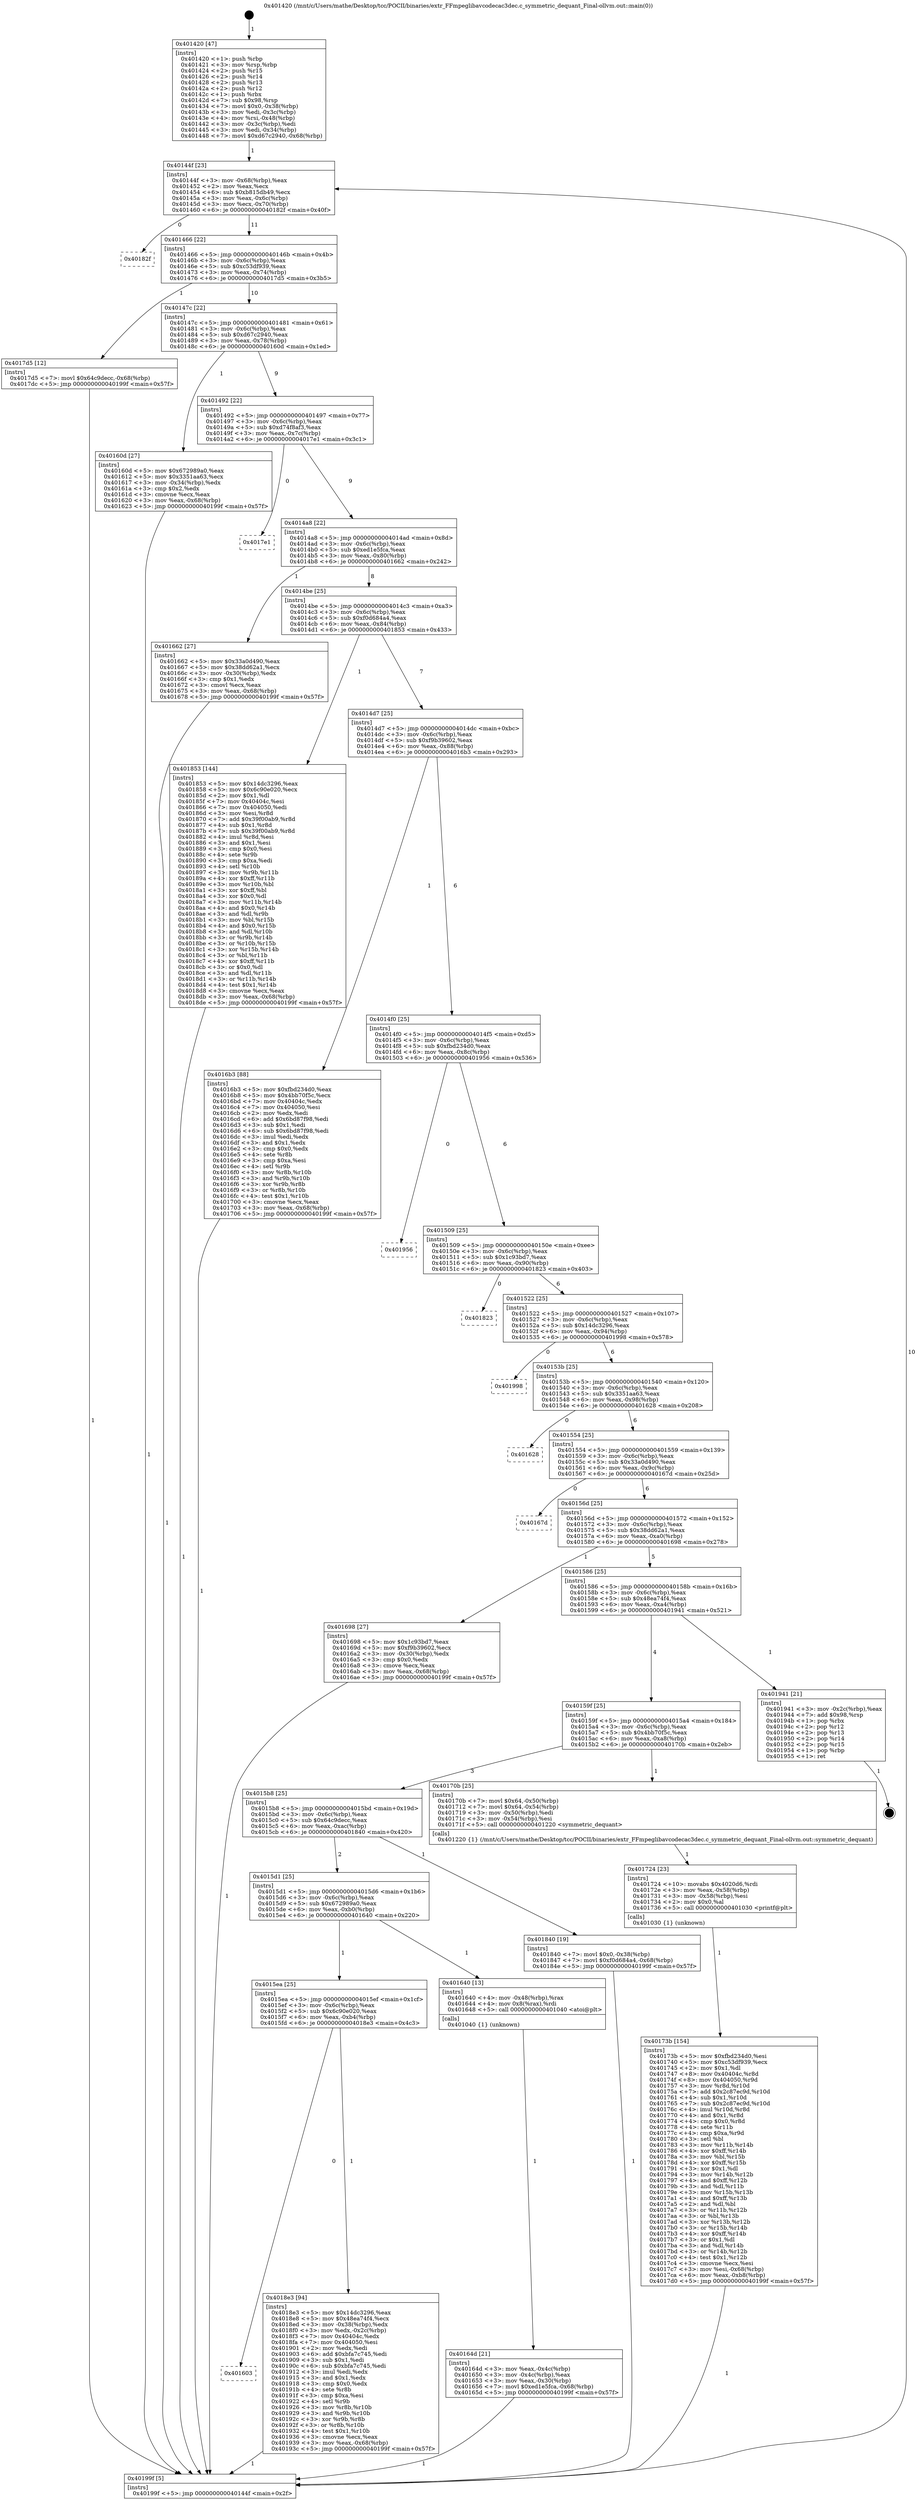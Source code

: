 digraph "0x401420" {
  label = "0x401420 (/mnt/c/Users/mathe/Desktop/tcc/POCII/binaries/extr_FFmpeglibavcodecac3dec.c_symmetric_dequant_Final-ollvm.out::main(0))"
  labelloc = "t"
  node[shape=record]

  Entry [label="",width=0.3,height=0.3,shape=circle,fillcolor=black,style=filled]
  "0x40144f" [label="{
     0x40144f [23]\l
     | [instrs]\l
     &nbsp;&nbsp;0x40144f \<+3\>: mov -0x68(%rbp),%eax\l
     &nbsp;&nbsp;0x401452 \<+2\>: mov %eax,%ecx\l
     &nbsp;&nbsp;0x401454 \<+6\>: sub $0xb815db49,%ecx\l
     &nbsp;&nbsp;0x40145a \<+3\>: mov %eax,-0x6c(%rbp)\l
     &nbsp;&nbsp;0x40145d \<+3\>: mov %ecx,-0x70(%rbp)\l
     &nbsp;&nbsp;0x401460 \<+6\>: je 000000000040182f \<main+0x40f\>\l
  }"]
  "0x40182f" [label="{
     0x40182f\l
  }", style=dashed]
  "0x401466" [label="{
     0x401466 [22]\l
     | [instrs]\l
     &nbsp;&nbsp;0x401466 \<+5\>: jmp 000000000040146b \<main+0x4b\>\l
     &nbsp;&nbsp;0x40146b \<+3\>: mov -0x6c(%rbp),%eax\l
     &nbsp;&nbsp;0x40146e \<+5\>: sub $0xc53df939,%eax\l
     &nbsp;&nbsp;0x401473 \<+3\>: mov %eax,-0x74(%rbp)\l
     &nbsp;&nbsp;0x401476 \<+6\>: je 00000000004017d5 \<main+0x3b5\>\l
  }"]
  Exit [label="",width=0.3,height=0.3,shape=circle,fillcolor=black,style=filled,peripheries=2]
  "0x4017d5" [label="{
     0x4017d5 [12]\l
     | [instrs]\l
     &nbsp;&nbsp;0x4017d5 \<+7\>: movl $0x64c9decc,-0x68(%rbp)\l
     &nbsp;&nbsp;0x4017dc \<+5\>: jmp 000000000040199f \<main+0x57f\>\l
  }"]
  "0x40147c" [label="{
     0x40147c [22]\l
     | [instrs]\l
     &nbsp;&nbsp;0x40147c \<+5\>: jmp 0000000000401481 \<main+0x61\>\l
     &nbsp;&nbsp;0x401481 \<+3\>: mov -0x6c(%rbp),%eax\l
     &nbsp;&nbsp;0x401484 \<+5\>: sub $0xd67c2940,%eax\l
     &nbsp;&nbsp;0x401489 \<+3\>: mov %eax,-0x78(%rbp)\l
     &nbsp;&nbsp;0x40148c \<+6\>: je 000000000040160d \<main+0x1ed\>\l
  }"]
  "0x401603" [label="{
     0x401603\l
  }", style=dashed]
  "0x40160d" [label="{
     0x40160d [27]\l
     | [instrs]\l
     &nbsp;&nbsp;0x40160d \<+5\>: mov $0x672989a0,%eax\l
     &nbsp;&nbsp;0x401612 \<+5\>: mov $0x3351aa63,%ecx\l
     &nbsp;&nbsp;0x401617 \<+3\>: mov -0x34(%rbp),%edx\l
     &nbsp;&nbsp;0x40161a \<+3\>: cmp $0x2,%edx\l
     &nbsp;&nbsp;0x40161d \<+3\>: cmovne %ecx,%eax\l
     &nbsp;&nbsp;0x401620 \<+3\>: mov %eax,-0x68(%rbp)\l
     &nbsp;&nbsp;0x401623 \<+5\>: jmp 000000000040199f \<main+0x57f\>\l
  }"]
  "0x401492" [label="{
     0x401492 [22]\l
     | [instrs]\l
     &nbsp;&nbsp;0x401492 \<+5\>: jmp 0000000000401497 \<main+0x77\>\l
     &nbsp;&nbsp;0x401497 \<+3\>: mov -0x6c(%rbp),%eax\l
     &nbsp;&nbsp;0x40149a \<+5\>: sub $0xd74f8af3,%eax\l
     &nbsp;&nbsp;0x40149f \<+3\>: mov %eax,-0x7c(%rbp)\l
     &nbsp;&nbsp;0x4014a2 \<+6\>: je 00000000004017e1 \<main+0x3c1\>\l
  }"]
  "0x40199f" [label="{
     0x40199f [5]\l
     | [instrs]\l
     &nbsp;&nbsp;0x40199f \<+5\>: jmp 000000000040144f \<main+0x2f\>\l
  }"]
  "0x401420" [label="{
     0x401420 [47]\l
     | [instrs]\l
     &nbsp;&nbsp;0x401420 \<+1\>: push %rbp\l
     &nbsp;&nbsp;0x401421 \<+3\>: mov %rsp,%rbp\l
     &nbsp;&nbsp;0x401424 \<+2\>: push %r15\l
     &nbsp;&nbsp;0x401426 \<+2\>: push %r14\l
     &nbsp;&nbsp;0x401428 \<+2\>: push %r13\l
     &nbsp;&nbsp;0x40142a \<+2\>: push %r12\l
     &nbsp;&nbsp;0x40142c \<+1\>: push %rbx\l
     &nbsp;&nbsp;0x40142d \<+7\>: sub $0x98,%rsp\l
     &nbsp;&nbsp;0x401434 \<+7\>: movl $0x0,-0x38(%rbp)\l
     &nbsp;&nbsp;0x40143b \<+3\>: mov %edi,-0x3c(%rbp)\l
     &nbsp;&nbsp;0x40143e \<+4\>: mov %rsi,-0x48(%rbp)\l
     &nbsp;&nbsp;0x401442 \<+3\>: mov -0x3c(%rbp),%edi\l
     &nbsp;&nbsp;0x401445 \<+3\>: mov %edi,-0x34(%rbp)\l
     &nbsp;&nbsp;0x401448 \<+7\>: movl $0xd67c2940,-0x68(%rbp)\l
  }"]
  "0x4018e3" [label="{
     0x4018e3 [94]\l
     | [instrs]\l
     &nbsp;&nbsp;0x4018e3 \<+5\>: mov $0x14dc3296,%eax\l
     &nbsp;&nbsp;0x4018e8 \<+5\>: mov $0x48ea74f4,%ecx\l
     &nbsp;&nbsp;0x4018ed \<+3\>: mov -0x38(%rbp),%edx\l
     &nbsp;&nbsp;0x4018f0 \<+3\>: mov %edx,-0x2c(%rbp)\l
     &nbsp;&nbsp;0x4018f3 \<+7\>: mov 0x40404c,%edx\l
     &nbsp;&nbsp;0x4018fa \<+7\>: mov 0x404050,%esi\l
     &nbsp;&nbsp;0x401901 \<+2\>: mov %edx,%edi\l
     &nbsp;&nbsp;0x401903 \<+6\>: add $0xbfa7c745,%edi\l
     &nbsp;&nbsp;0x401909 \<+3\>: sub $0x1,%edi\l
     &nbsp;&nbsp;0x40190c \<+6\>: sub $0xbfa7c745,%edi\l
     &nbsp;&nbsp;0x401912 \<+3\>: imul %edi,%edx\l
     &nbsp;&nbsp;0x401915 \<+3\>: and $0x1,%edx\l
     &nbsp;&nbsp;0x401918 \<+3\>: cmp $0x0,%edx\l
     &nbsp;&nbsp;0x40191b \<+4\>: sete %r8b\l
     &nbsp;&nbsp;0x40191f \<+3\>: cmp $0xa,%esi\l
     &nbsp;&nbsp;0x401922 \<+4\>: setl %r9b\l
     &nbsp;&nbsp;0x401926 \<+3\>: mov %r8b,%r10b\l
     &nbsp;&nbsp;0x401929 \<+3\>: and %r9b,%r10b\l
     &nbsp;&nbsp;0x40192c \<+3\>: xor %r9b,%r8b\l
     &nbsp;&nbsp;0x40192f \<+3\>: or %r8b,%r10b\l
     &nbsp;&nbsp;0x401932 \<+4\>: test $0x1,%r10b\l
     &nbsp;&nbsp;0x401936 \<+3\>: cmovne %ecx,%eax\l
     &nbsp;&nbsp;0x401939 \<+3\>: mov %eax,-0x68(%rbp)\l
     &nbsp;&nbsp;0x40193c \<+5\>: jmp 000000000040199f \<main+0x57f\>\l
  }"]
  "0x4017e1" [label="{
     0x4017e1\l
  }", style=dashed]
  "0x4014a8" [label="{
     0x4014a8 [22]\l
     | [instrs]\l
     &nbsp;&nbsp;0x4014a8 \<+5\>: jmp 00000000004014ad \<main+0x8d\>\l
     &nbsp;&nbsp;0x4014ad \<+3\>: mov -0x6c(%rbp),%eax\l
     &nbsp;&nbsp;0x4014b0 \<+5\>: sub $0xed1e5fca,%eax\l
     &nbsp;&nbsp;0x4014b5 \<+3\>: mov %eax,-0x80(%rbp)\l
     &nbsp;&nbsp;0x4014b8 \<+6\>: je 0000000000401662 \<main+0x242\>\l
  }"]
  "0x40173b" [label="{
     0x40173b [154]\l
     | [instrs]\l
     &nbsp;&nbsp;0x40173b \<+5\>: mov $0xfbd234d0,%esi\l
     &nbsp;&nbsp;0x401740 \<+5\>: mov $0xc53df939,%ecx\l
     &nbsp;&nbsp;0x401745 \<+2\>: mov $0x1,%dl\l
     &nbsp;&nbsp;0x401747 \<+8\>: mov 0x40404c,%r8d\l
     &nbsp;&nbsp;0x40174f \<+8\>: mov 0x404050,%r9d\l
     &nbsp;&nbsp;0x401757 \<+3\>: mov %r8d,%r10d\l
     &nbsp;&nbsp;0x40175a \<+7\>: add $0x2c87ec9d,%r10d\l
     &nbsp;&nbsp;0x401761 \<+4\>: sub $0x1,%r10d\l
     &nbsp;&nbsp;0x401765 \<+7\>: sub $0x2c87ec9d,%r10d\l
     &nbsp;&nbsp;0x40176c \<+4\>: imul %r10d,%r8d\l
     &nbsp;&nbsp;0x401770 \<+4\>: and $0x1,%r8d\l
     &nbsp;&nbsp;0x401774 \<+4\>: cmp $0x0,%r8d\l
     &nbsp;&nbsp;0x401778 \<+4\>: sete %r11b\l
     &nbsp;&nbsp;0x40177c \<+4\>: cmp $0xa,%r9d\l
     &nbsp;&nbsp;0x401780 \<+3\>: setl %bl\l
     &nbsp;&nbsp;0x401783 \<+3\>: mov %r11b,%r14b\l
     &nbsp;&nbsp;0x401786 \<+4\>: xor $0xff,%r14b\l
     &nbsp;&nbsp;0x40178a \<+3\>: mov %bl,%r15b\l
     &nbsp;&nbsp;0x40178d \<+4\>: xor $0xff,%r15b\l
     &nbsp;&nbsp;0x401791 \<+3\>: xor $0x1,%dl\l
     &nbsp;&nbsp;0x401794 \<+3\>: mov %r14b,%r12b\l
     &nbsp;&nbsp;0x401797 \<+4\>: and $0xff,%r12b\l
     &nbsp;&nbsp;0x40179b \<+3\>: and %dl,%r11b\l
     &nbsp;&nbsp;0x40179e \<+3\>: mov %r15b,%r13b\l
     &nbsp;&nbsp;0x4017a1 \<+4\>: and $0xff,%r13b\l
     &nbsp;&nbsp;0x4017a5 \<+2\>: and %dl,%bl\l
     &nbsp;&nbsp;0x4017a7 \<+3\>: or %r11b,%r12b\l
     &nbsp;&nbsp;0x4017aa \<+3\>: or %bl,%r13b\l
     &nbsp;&nbsp;0x4017ad \<+3\>: xor %r13b,%r12b\l
     &nbsp;&nbsp;0x4017b0 \<+3\>: or %r15b,%r14b\l
     &nbsp;&nbsp;0x4017b3 \<+4\>: xor $0xff,%r14b\l
     &nbsp;&nbsp;0x4017b7 \<+3\>: or $0x1,%dl\l
     &nbsp;&nbsp;0x4017ba \<+3\>: and %dl,%r14b\l
     &nbsp;&nbsp;0x4017bd \<+3\>: or %r14b,%r12b\l
     &nbsp;&nbsp;0x4017c0 \<+4\>: test $0x1,%r12b\l
     &nbsp;&nbsp;0x4017c4 \<+3\>: cmovne %ecx,%esi\l
     &nbsp;&nbsp;0x4017c7 \<+3\>: mov %esi,-0x68(%rbp)\l
     &nbsp;&nbsp;0x4017ca \<+6\>: mov %eax,-0xb8(%rbp)\l
     &nbsp;&nbsp;0x4017d0 \<+5\>: jmp 000000000040199f \<main+0x57f\>\l
  }"]
  "0x401662" [label="{
     0x401662 [27]\l
     | [instrs]\l
     &nbsp;&nbsp;0x401662 \<+5\>: mov $0x33a0d490,%eax\l
     &nbsp;&nbsp;0x401667 \<+5\>: mov $0x38dd62a1,%ecx\l
     &nbsp;&nbsp;0x40166c \<+3\>: mov -0x30(%rbp),%edx\l
     &nbsp;&nbsp;0x40166f \<+3\>: cmp $0x1,%edx\l
     &nbsp;&nbsp;0x401672 \<+3\>: cmovl %ecx,%eax\l
     &nbsp;&nbsp;0x401675 \<+3\>: mov %eax,-0x68(%rbp)\l
     &nbsp;&nbsp;0x401678 \<+5\>: jmp 000000000040199f \<main+0x57f\>\l
  }"]
  "0x4014be" [label="{
     0x4014be [25]\l
     | [instrs]\l
     &nbsp;&nbsp;0x4014be \<+5\>: jmp 00000000004014c3 \<main+0xa3\>\l
     &nbsp;&nbsp;0x4014c3 \<+3\>: mov -0x6c(%rbp),%eax\l
     &nbsp;&nbsp;0x4014c6 \<+5\>: sub $0xf0d684a4,%eax\l
     &nbsp;&nbsp;0x4014cb \<+6\>: mov %eax,-0x84(%rbp)\l
     &nbsp;&nbsp;0x4014d1 \<+6\>: je 0000000000401853 \<main+0x433\>\l
  }"]
  "0x401724" [label="{
     0x401724 [23]\l
     | [instrs]\l
     &nbsp;&nbsp;0x401724 \<+10\>: movabs $0x4020d6,%rdi\l
     &nbsp;&nbsp;0x40172e \<+3\>: mov %eax,-0x58(%rbp)\l
     &nbsp;&nbsp;0x401731 \<+3\>: mov -0x58(%rbp),%esi\l
     &nbsp;&nbsp;0x401734 \<+2\>: mov $0x0,%al\l
     &nbsp;&nbsp;0x401736 \<+5\>: call 0000000000401030 \<printf@plt\>\l
     | [calls]\l
     &nbsp;&nbsp;0x401030 \{1\} (unknown)\l
  }"]
  "0x401853" [label="{
     0x401853 [144]\l
     | [instrs]\l
     &nbsp;&nbsp;0x401853 \<+5\>: mov $0x14dc3296,%eax\l
     &nbsp;&nbsp;0x401858 \<+5\>: mov $0x6c90e020,%ecx\l
     &nbsp;&nbsp;0x40185d \<+2\>: mov $0x1,%dl\l
     &nbsp;&nbsp;0x40185f \<+7\>: mov 0x40404c,%esi\l
     &nbsp;&nbsp;0x401866 \<+7\>: mov 0x404050,%edi\l
     &nbsp;&nbsp;0x40186d \<+3\>: mov %esi,%r8d\l
     &nbsp;&nbsp;0x401870 \<+7\>: add $0x39f00ab9,%r8d\l
     &nbsp;&nbsp;0x401877 \<+4\>: sub $0x1,%r8d\l
     &nbsp;&nbsp;0x40187b \<+7\>: sub $0x39f00ab9,%r8d\l
     &nbsp;&nbsp;0x401882 \<+4\>: imul %r8d,%esi\l
     &nbsp;&nbsp;0x401886 \<+3\>: and $0x1,%esi\l
     &nbsp;&nbsp;0x401889 \<+3\>: cmp $0x0,%esi\l
     &nbsp;&nbsp;0x40188c \<+4\>: sete %r9b\l
     &nbsp;&nbsp;0x401890 \<+3\>: cmp $0xa,%edi\l
     &nbsp;&nbsp;0x401893 \<+4\>: setl %r10b\l
     &nbsp;&nbsp;0x401897 \<+3\>: mov %r9b,%r11b\l
     &nbsp;&nbsp;0x40189a \<+4\>: xor $0xff,%r11b\l
     &nbsp;&nbsp;0x40189e \<+3\>: mov %r10b,%bl\l
     &nbsp;&nbsp;0x4018a1 \<+3\>: xor $0xff,%bl\l
     &nbsp;&nbsp;0x4018a4 \<+3\>: xor $0x0,%dl\l
     &nbsp;&nbsp;0x4018a7 \<+3\>: mov %r11b,%r14b\l
     &nbsp;&nbsp;0x4018aa \<+4\>: and $0x0,%r14b\l
     &nbsp;&nbsp;0x4018ae \<+3\>: and %dl,%r9b\l
     &nbsp;&nbsp;0x4018b1 \<+3\>: mov %bl,%r15b\l
     &nbsp;&nbsp;0x4018b4 \<+4\>: and $0x0,%r15b\l
     &nbsp;&nbsp;0x4018b8 \<+3\>: and %dl,%r10b\l
     &nbsp;&nbsp;0x4018bb \<+3\>: or %r9b,%r14b\l
     &nbsp;&nbsp;0x4018be \<+3\>: or %r10b,%r15b\l
     &nbsp;&nbsp;0x4018c1 \<+3\>: xor %r15b,%r14b\l
     &nbsp;&nbsp;0x4018c4 \<+3\>: or %bl,%r11b\l
     &nbsp;&nbsp;0x4018c7 \<+4\>: xor $0xff,%r11b\l
     &nbsp;&nbsp;0x4018cb \<+3\>: or $0x0,%dl\l
     &nbsp;&nbsp;0x4018ce \<+3\>: and %dl,%r11b\l
     &nbsp;&nbsp;0x4018d1 \<+3\>: or %r11b,%r14b\l
     &nbsp;&nbsp;0x4018d4 \<+4\>: test $0x1,%r14b\l
     &nbsp;&nbsp;0x4018d8 \<+3\>: cmovne %ecx,%eax\l
     &nbsp;&nbsp;0x4018db \<+3\>: mov %eax,-0x68(%rbp)\l
     &nbsp;&nbsp;0x4018de \<+5\>: jmp 000000000040199f \<main+0x57f\>\l
  }"]
  "0x4014d7" [label="{
     0x4014d7 [25]\l
     | [instrs]\l
     &nbsp;&nbsp;0x4014d7 \<+5\>: jmp 00000000004014dc \<main+0xbc\>\l
     &nbsp;&nbsp;0x4014dc \<+3\>: mov -0x6c(%rbp),%eax\l
     &nbsp;&nbsp;0x4014df \<+5\>: sub $0xf9b39602,%eax\l
     &nbsp;&nbsp;0x4014e4 \<+6\>: mov %eax,-0x88(%rbp)\l
     &nbsp;&nbsp;0x4014ea \<+6\>: je 00000000004016b3 \<main+0x293\>\l
  }"]
  "0x40164d" [label="{
     0x40164d [21]\l
     | [instrs]\l
     &nbsp;&nbsp;0x40164d \<+3\>: mov %eax,-0x4c(%rbp)\l
     &nbsp;&nbsp;0x401650 \<+3\>: mov -0x4c(%rbp),%eax\l
     &nbsp;&nbsp;0x401653 \<+3\>: mov %eax,-0x30(%rbp)\l
     &nbsp;&nbsp;0x401656 \<+7\>: movl $0xed1e5fca,-0x68(%rbp)\l
     &nbsp;&nbsp;0x40165d \<+5\>: jmp 000000000040199f \<main+0x57f\>\l
  }"]
  "0x4016b3" [label="{
     0x4016b3 [88]\l
     | [instrs]\l
     &nbsp;&nbsp;0x4016b3 \<+5\>: mov $0xfbd234d0,%eax\l
     &nbsp;&nbsp;0x4016b8 \<+5\>: mov $0x4bb70f5c,%ecx\l
     &nbsp;&nbsp;0x4016bd \<+7\>: mov 0x40404c,%edx\l
     &nbsp;&nbsp;0x4016c4 \<+7\>: mov 0x404050,%esi\l
     &nbsp;&nbsp;0x4016cb \<+2\>: mov %edx,%edi\l
     &nbsp;&nbsp;0x4016cd \<+6\>: add $0x6bd87f98,%edi\l
     &nbsp;&nbsp;0x4016d3 \<+3\>: sub $0x1,%edi\l
     &nbsp;&nbsp;0x4016d6 \<+6\>: sub $0x6bd87f98,%edi\l
     &nbsp;&nbsp;0x4016dc \<+3\>: imul %edi,%edx\l
     &nbsp;&nbsp;0x4016df \<+3\>: and $0x1,%edx\l
     &nbsp;&nbsp;0x4016e2 \<+3\>: cmp $0x0,%edx\l
     &nbsp;&nbsp;0x4016e5 \<+4\>: sete %r8b\l
     &nbsp;&nbsp;0x4016e9 \<+3\>: cmp $0xa,%esi\l
     &nbsp;&nbsp;0x4016ec \<+4\>: setl %r9b\l
     &nbsp;&nbsp;0x4016f0 \<+3\>: mov %r8b,%r10b\l
     &nbsp;&nbsp;0x4016f3 \<+3\>: and %r9b,%r10b\l
     &nbsp;&nbsp;0x4016f6 \<+3\>: xor %r9b,%r8b\l
     &nbsp;&nbsp;0x4016f9 \<+3\>: or %r8b,%r10b\l
     &nbsp;&nbsp;0x4016fc \<+4\>: test $0x1,%r10b\l
     &nbsp;&nbsp;0x401700 \<+3\>: cmovne %ecx,%eax\l
     &nbsp;&nbsp;0x401703 \<+3\>: mov %eax,-0x68(%rbp)\l
     &nbsp;&nbsp;0x401706 \<+5\>: jmp 000000000040199f \<main+0x57f\>\l
  }"]
  "0x4014f0" [label="{
     0x4014f0 [25]\l
     | [instrs]\l
     &nbsp;&nbsp;0x4014f0 \<+5\>: jmp 00000000004014f5 \<main+0xd5\>\l
     &nbsp;&nbsp;0x4014f5 \<+3\>: mov -0x6c(%rbp),%eax\l
     &nbsp;&nbsp;0x4014f8 \<+5\>: sub $0xfbd234d0,%eax\l
     &nbsp;&nbsp;0x4014fd \<+6\>: mov %eax,-0x8c(%rbp)\l
     &nbsp;&nbsp;0x401503 \<+6\>: je 0000000000401956 \<main+0x536\>\l
  }"]
  "0x4015ea" [label="{
     0x4015ea [25]\l
     | [instrs]\l
     &nbsp;&nbsp;0x4015ea \<+5\>: jmp 00000000004015ef \<main+0x1cf\>\l
     &nbsp;&nbsp;0x4015ef \<+3\>: mov -0x6c(%rbp),%eax\l
     &nbsp;&nbsp;0x4015f2 \<+5\>: sub $0x6c90e020,%eax\l
     &nbsp;&nbsp;0x4015f7 \<+6\>: mov %eax,-0xb4(%rbp)\l
     &nbsp;&nbsp;0x4015fd \<+6\>: je 00000000004018e3 \<main+0x4c3\>\l
  }"]
  "0x401956" [label="{
     0x401956\l
  }", style=dashed]
  "0x401509" [label="{
     0x401509 [25]\l
     | [instrs]\l
     &nbsp;&nbsp;0x401509 \<+5\>: jmp 000000000040150e \<main+0xee\>\l
     &nbsp;&nbsp;0x40150e \<+3\>: mov -0x6c(%rbp),%eax\l
     &nbsp;&nbsp;0x401511 \<+5\>: sub $0x1c93bd7,%eax\l
     &nbsp;&nbsp;0x401516 \<+6\>: mov %eax,-0x90(%rbp)\l
     &nbsp;&nbsp;0x40151c \<+6\>: je 0000000000401823 \<main+0x403\>\l
  }"]
  "0x401640" [label="{
     0x401640 [13]\l
     | [instrs]\l
     &nbsp;&nbsp;0x401640 \<+4\>: mov -0x48(%rbp),%rax\l
     &nbsp;&nbsp;0x401644 \<+4\>: mov 0x8(%rax),%rdi\l
     &nbsp;&nbsp;0x401648 \<+5\>: call 0000000000401040 \<atoi@plt\>\l
     | [calls]\l
     &nbsp;&nbsp;0x401040 \{1\} (unknown)\l
  }"]
  "0x401823" [label="{
     0x401823\l
  }", style=dashed]
  "0x401522" [label="{
     0x401522 [25]\l
     | [instrs]\l
     &nbsp;&nbsp;0x401522 \<+5\>: jmp 0000000000401527 \<main+0x107\>\l
     &nbsp;&nbsp;0x401527 \<+3\>: mov -0x6c(%rbp),%eax\l
     &nbsp;&nbsp;0x40152a \<+5\>: sub $0x14dc3296,%eax\l
     &nbsp;&nbsp;0x40152f \<+6\>: mov %eax,-0x94(%rbp)\l
     &nbsp;&nbsp;0x401535 \<+6\>: je 0000000000401998 \<main+0x578\>\l
  }"]
  "0x4015d1" [label="{
     0x4015d1 [25]\l
     | [instrs]\l
     &nbsp;&nbsp;0x4015d1 \<+5\>: jmp 00000000004015d6 \<main+0x1b6\>\l
     &nbsp;&nbsp;0x4015d6 \<+3\>: mov -0x6c(%rbp),%eax\l
     &nbsp;&nbsp;0x4015d9 \<+5\>: sub $0x672989a0,%eax\l
     &nbsp;&nbsp;0x4015de \<+6\>: mov %eax,-0xb0(%rbp)\l
     &nbsp;&nbsp;0x4015e4 \<+6\>: je 0000000000401640 \<main+0x220\>\l
  }"]
  "0x401998" [label="{
     0x401998\l
  }", style=dashed]
  "0x40153b" [label="{
     0x40153b [25]\l
     | [instrs]\l
     &nbsp;&nbsp;0x40153b \<+5\>: jmp 0000000000401540 \<main+0x120\>\l
     &nbsp;&nbsp;0x401540 \<+3\>: mov -0x6c(%rbp),%eax\l
     &nbsp;&nbsp;0x401543 \<+5\>: sub $0x3351aa63,%eax\l
     &nbsp;&nbsp;0x401548 \<+6\>: mov %eax,-0x98(%rbp)\l
     &nbsp;&nbsp;0x40154e \<+6\>: je 0000000000401628 \<main+0x208\>\l
  }"]
  "0x401840" [label="{
     0x401840 [19]\l
     | [instrs]\l
     &nbsp;&nbsp;0x401840 \<+7\>: movl $0x0,-0x38(%rbp)\l
     &nbsp;&nbsp;0x401847 \<+7\>: movl $0xf0d684a4,-0x68(%rbp)\l
     &nbsp;&nbsp;0x40184e \<+5\>: jmp 000000000040199f \<main+0x57f\>\l
  }"]
  "0x401628" [label="{
     0x401628\l
  }", style=dashed]
  "0x401554" [label="{
     0x401554 [25]\l
     | [instrs]\l
     &nbsp;&nbsp;0x401554 \<+5\>: jmp 0000000000401559 \<main+0x139\>\l
     &nbsp;&nbsp;0x401559 \<+3\>: mov -0x6c(%rbp),%eax\l
     &nbsp;&nbsp;0x40155c \<+5\>: sub $0x33a0d490,%eax\l
     &nbsp;&nbsp;0x401561 \<+6\>: mov %eax,-0x9c(%rbp)\l
     &nbsp;&nbsp;0x401567 \<+6\>: je 000000000040167d \<main+0x25d\>\l
  }"]
  "0x4015b8" [label="{
     0x4015b8 [25]\l
     | [instrs]\l
     &nbsp;&nbsp;0x4015b8 \<+5\>: jmp 00000000004015bd \<main+0x19d\>\l
     &nbsp;&nbsp;0x4015bd \<+3\>: mov -0x6c(%rbp),%eax\l
     &nbsp;&nbsp;0x4015c0 \<+5\>: sub $0x64c9decc,%eax\l
     &nbsp;&nbsp;0x4015c5 \<+6\>: mov %eax,-0xac(%rbp)\l
     &nbsp;&nbsp;0x4015cb \<+6\>: je 0000000000401840 \<main+0x420\>\l
  }"]
  "0x40167d" [label="{
     0x40167d\l
  }", style=dashed]
  "0x40156d" [label="{
     0x40156d [25]\l
     | [instrs]\l
     &nbsp;&nbsp;0x40156d \<+5\>: jmp 0000000000401572 \<main+0x152\>\l
     &nbsp;&nbsp;0x401572 \<+3\>: mov -0x6c(%rbp),%eax\l
     &nbsp;&nbsp;0x401575 \<+5\>: sub $0x38dd62a1,%eax\l
     &nbsp;&nbsp;0x40157a \<+6\>: mov %eax,-0xa0(%rbp)\l
     &nbsp;&nbsp;0x401580 \<+6\>: je 0000000000401698 \<main+0x278\>\l
  }"]
  "0x40170b" [label="{
     0x40170b [25]\l
     | [instrs]\l
     &nbsp;&nbsp;0x40170b \<+7\>: movl $0x64,-0x50(%rbp)\l
     &nbsp;&nbsp;0x401712 \<+7\>: movl $0x64,-0x54(%rbp)\l
     &nbsp;&nbsp;0x401719 \<+3\>: mov -0x50(%rbp),%edi\l
     &nbsp;&nbsp;0x40171c \<+3\>: mov -0x54(%rbp),%esi\l
     &nbsp;&nbsp;0x40171f \<+5\>: call 0000000000401220 \<symmetric_dequant\>\l
     | [calls]\l
     &nbsp;&nbsp;0x401220 \{1\} (/mnt/c/Users/mathe/Desktop/tcc/POCII/binaries/extr_FFmpeglibavcodecac3dec.c_symmetric_dequant_Final-ollvm.out::symmetric_dequant)\l
  }"]
  "0x401698" [label="{
     0x401698 [27]\l
     | [instrs]\l
     &nbsp;&nbsp;0x401698 \<+5\>: mov $0x1c93bd7,%eax\l
     &nbsp;&nbsp;0x40169d \<+5\>: mov $0xf9b39602,%ecx\l
     &nbsp;&nbsp;0x4016a2 \<+3\>: mov -0x30(%rbp),%edx\l
     &nbsp;&nbsp;0x4016a5 \<+3\>: cmp $0x0,%edx\l
     &nbsp;&nbsp;0x4016a8 \<+3\>: cmove %ecx,%eax\l
     &nbsp;&nbsp;0x4016ab \<+3\>: mov %eax,-0x68(%rbp)\l
     &nbsp;&nbsp;0x4016ae \<+5\>: jmp 000000000040199f \<main+0x57f\>\l
  }"]
  "0x401586" [label="{
     0x401586 [25]\l
     | [instrs]\l
     &nbsp;&nbsp;0x401586 \<+5\>: jmp 000000000040158b \<main+0x16b\>\l
     &nbsp;&nbsp;0x40158b \<+3\>: mov -0x6c(%rbp),%eax\l
     &nbsp;&nbsp;0x40158e \<+5\>: sub $0x48ea74f4,%eax\l
     &nbsp;&nbsp;0x401593 \<+6\>: mov %eax,-0xa4(%rbp)\l
     &nbsp;&nbsp;0x401599 \<+6\>: je 0000000000401941 \<main+0x521\>\l
  }"]
  "0x40159f" [label="{
     0x40159f [25]\l
     | [instrs]\l
     &nbsp;&nbsp;0x40159f \<+5\>: jmp 00000000004015a4 \<main+0x184\>\l
     &nbsp;&nbsp;0x4015a4 \<+3\>: mov -0x6c(%rbp),%eax\l
     &nbsp;&nbsp;0x4015a7 \<+5\>: sub $0x4bb70f5c,%eax\l
     &nbsp;&nbsp;0x4015ac \<+6\>: mov %eax,-0xa8(%rbp)\l
     &nbsp;&nbsp;0x4015b2 \<+6\>: je 000000000040170b \<main+0x2eb\>\l
  }"]
  "0x401941" [label="{
     0x401941 [21]\l
     | [instrs]\l
     &nbsp;&nbsp;0x401941 \<+3\>: mov -0x2c(%rbp),%eax\l
     &nbsp;&nbsp;0x401944 \<+7\>: add $0x98,%rsp\l
     &nbsp;&nbsp;0x40194b \<+1\>: pop %rbx\l
     &nbsp;&nbsp;0x40194c \<+2\>: pop %r12\l
     &nbsp;&nbsp;0x40194e \<+2\>: pop %r13\l
     &nbsp;&nbsp;0x401950 \<+2\>: pop %r14\l
     &nbsp;&nbsp;0x401952 \<+2\>: pop %r15\l
     &nbsp;&nbsp;0x401954 \<+1\>: pop %rbp\l
     &nbsp;&nbsp;0x401955 \<+1\>: ret\l
  }"]
  Entry -> "0x401420" [label=" 1"]
  "0x40144f" -> "0x40182f" [label=" 0"]
  "0x40144f" -> "0x401466" [label=" 11"]
  "0x401941" -> Exit [label=" 1"]
  "0x401466" -> "0x4017d5" [label=" 1"]
  "0x401466" -> "0x40147c" [label=" 10"]
  "0x4018e3" -> "0x40199f" [label=" 1"]
  "0x40147c" -> "0x40160d" [label=" 1"]
  "0x40147c" -> "0x401492" [label=" 9"]
  "0x40160d" -> "0x40199f" [label=" 1"]
  "0x401420" -> "0x40144f" [label=" 1"]
  "0x40199f" -> "0x40144f" [label=" 10"]
  "0x4015ea" -> "0x401603" [label=" 0"]
  "0x401492" -> "0x4017e1" [label=" 0"]
  "0x401492" -> "0x4014a8" [label=" 9"]
  "0x4015ea" -> "0x4018e3" [label=" 1"]
  "0x4014a8" -> "0x401662" [label=" 1"]
  "0x4014a8" -> "0x4014be" [label=" 8"]
  "0x401853" -> "0x40199f" [label=" 1"]
  "0x4014be" -> "0x401853" [label=" 1"]
  "0x4014be" -> "0x4014d7" [label=" 7"]
  "0x401840" -> "0x40199f" [label=" 1"]
  "0x4014d7" -> "0x4016b3" [label=" 1"]
  "0x4014d7" -> "0x4014f0" [label=" 6"]
  "0x4017d5" -> "0x40199f" [label=" 1"]
  "0x4014f0" -> "0x401956" [label=" 0"]
  "0x4014f0" -> "0x401509" [label=" 6"]
  "0x40173b" -> "0x40199f" [label=" 1"]
  "0x401509" -> "0x401823" [label=" 0"]
  "0x401509" -> "0x401522" [label=" 6"]
  "0x401724" -> "0x40173b" [label=" 1"]
  "0x401522" -> "0x401998" [label=" 0"]
  "0x401522" -> "0x40153b" [label=" 6"]
  "0x4016b3" -> "0x40199f" [label=" 1"]
  "0x40153b" -> "0x401628" [label=" 0"]
  "0x40153b" -> "0x401554" [label=" 6"]
  "0x401698" -> "0x40199f" [label=" 1"]
  "0x401554" -> "0x40167d" [label=" 0"]
  "0x401554" -> "0x40156d" [label=" 6"]
  "0x40164d" -> "0x40199f" [label=" 1"]
  "0x40156d" -> "0x401698" [label=" 1"]
  "0x40156d" -> "0x401586" [label=" 5"]
  "0x401640" -> "0x40164d" [label=" 1"]
  "0x401586" -> "0x401941" [label=" 1"]
  "0x401586" -> "0x40159f" [label=" 4"]
  "0x4015d1" -> "0x4015ea" [label=" 1"]
  "0x40159f" -> "0x40170b" [label=" 1"]
  "0x40159f" -> "0x4015b8" [label=" 3"]
  "0x401662" -> "0x40199f" [label=" 1"]
  "0x4015b8" -> "0x401840" [label=" 1"]
  "0x4015b8" -> "0x4015d1" [label=" 2"]
  "0x40170b" -> "0x401724" [label=" 1"]
  "0x4015d1" -> "0x401640" [label=" 1"]
}
